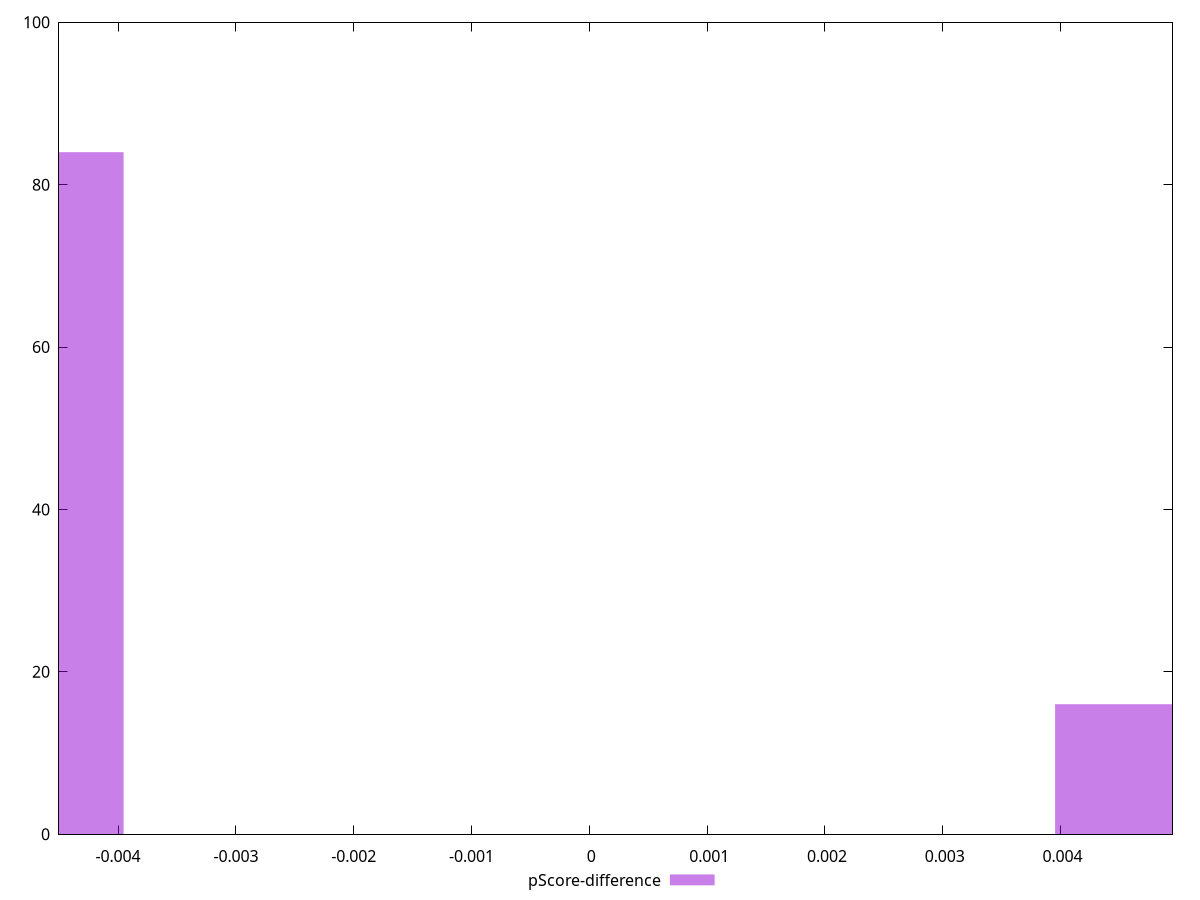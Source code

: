 reset

$pScoreDifference <<EOF
-0.007907292269199633 84
0.007907292269199633 16
EOF

set key outside below
set boxwidth 0.007907292269199633
set xrange [-0.004501804310517166:0.004950208675793599]
set yrange [0:100]
set trange [0:100]
set style fill transparent solid 0.5 noborder
set terminal svg size 640, 490 enhanced background rgb 'white'
set output "reports/report_00033_2021-03-01T14-23-16.841Z/cumulative-layout-shift/samples/astro-cached/pScore-difference/histogram.svg"

plot $pScoreDifference title "pScore-difference" with boxes

reset
